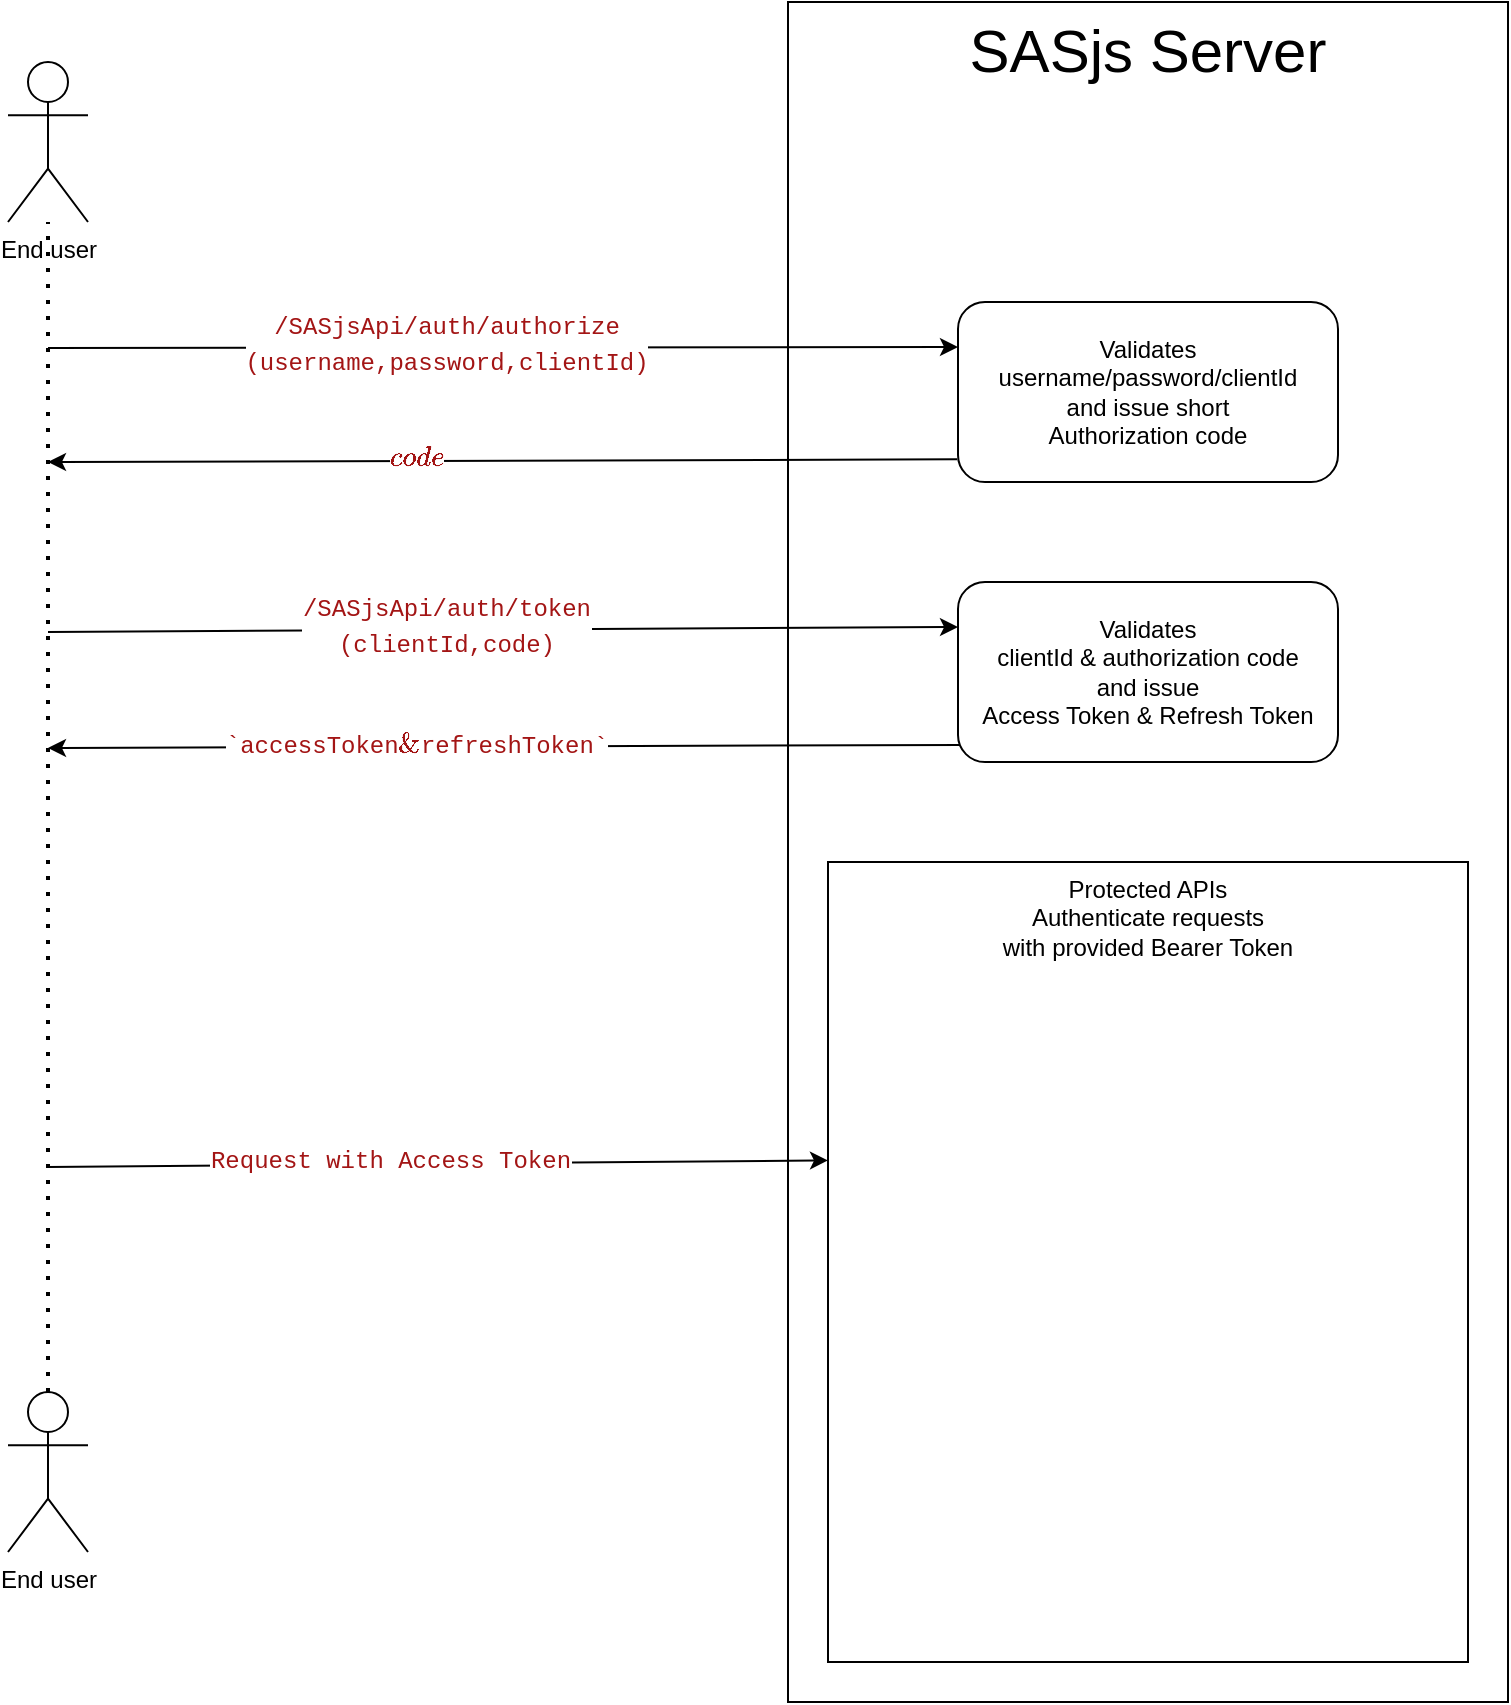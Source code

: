 <mxfile>
    <diagram id="HJy_QFGaI9JSrArARLup" name="Page-1">
        <mxGraphModel dx="1908" dy="2140" grid="1" gridSize="10" guides="1" tooltips="1" connect="1" arrows="1" fold="1" page="1" pageScale="1" pageWidth="827" pageHeight="1169" math="0" shadow="0">
            <root>
                <mxCell id="0"/>
                <mxCell id="1" parent="0"/>
                <mxCell id="4" value="End user" style="shape=umlActor;verticalLabelPosition=bottom;verticalAlign=top;html=1;outlineConnect=0;fontStyle=0" vertex="1" parent="1">
                    <mxGeometry x="-360" y="-120" width="40" height="80" as="geometry"/>
                </mxCell>
                <mxCell id="7" value="SASjs Server" style="whiteSpace=wrap;html=1;verticalAlign=top;fontStyle=0;fontSize=30;" vertex="1" parent="1">
                    <mxGeometry x="30" y="-150" width="360" height="850" as="geometry"/>
                </mxCell>
                <mxCell id="8" value="" style="edgeStyle=none;html=1;entryX=0;entryY=0.25;entryDx=0;entryDy=0;" edge="1" parent="1" target="28">
                    <mxGeometry relative="1" as="geometry">
                        <mxPoint x="-340" y="23" as="sourcePoint"/>
                        <mxPoint x="115" y="22.586" as="targetPoint"/>
                    </mxGeometry>
                </mxCell>
                <mxCell id="11" value="&lt;div style=&quot;font-family: &amp;#34;menlo&amp;#34; , &amp;#34;monaco&amp;#34; , &amp;#34;courier new&amp;#34; , monospace ; font-size: 12px ; line-height: 18px&quot;&gt;&lt;span style=&quot;color: #a31515&quot;&gt;/SASjsApi/auth/authorize&lt;br&gt;(username,password,clientId)&lt;/span&gt;&lt;/div&gt;" style="edgeLabel;html=1;align=center;verticalAlign=middle;resizable=0;points=[];" vertex="1" connectable="0" parent="8">
                    <mxGeometry x="-0.126" y="2" relative="1" as="geometry">
                        <mxPoint as="offset"/>
                    </mxGeometry>
                </mxCell>
                <mxCell id="14" value="" style="edgeStyle=none;html=1;exitX=-0.002;exitY=0.874;exitDx=0;exitDy=0;exitPerimeter=0;" edge="1" parent="1" source="28">
                    <mxGeometry relative="1" as="geometry">
                        <mxPoint x="110" y="80" as="sourcePoint"/>
                        <mxPoint x="-340" y="80" as="targetPoint"/>
                    </mxGeometry>
                </mxCell>
                <mxCell id="16" value="&lt;font color=&quot;#a31515&quot; face=&quot;menlo, monaco, courier new, monospace&quot;&gt;&lt;span style=&quot;font-size: 12px&quot;&gt;`code`&lt;/span&gt;&lt;/font&gt;" style="edgeLabel;html=1;align=center;verticalAlign=middle;resizable=0;points=[];" vertex="1" connectable="0" parent="14">
                    <mxGeometry x="0.193" y="-1" relative="1" as="geometry">
                        <mxPoint as="offset"/>
                    </mxGeometry>
                </mxCell>
                <mxCell id="21" value="End user" style="shape=umlActor;verticalLabelPosition=bottom;verticalAlign=top;html=1;outlineConnect=0;fontStyle=0" vertex="1" parent="1">
                    <mxGeometry x="-360" y="545" width="40" height="80" as="geometry"/>
                </mxCell>
                <mxCell id="22" value="" style="edgeStyle=none;html=1;entryX=0;entryY=0.25;entryDx=0;entryDy=0;" edge="1" parent="1" target="30">
                    <mxGeometry relative="1" as="geometry">
                        <mxPoint x="-340" y="165" as="sourcePoint"/>
                        <mxPoint x="115" y="165" as="targetPoint"/>
                    </mxGeometry>
                </mxCell>
                <mxCell id="23" value="&lt;div style=&quot;font-family: &amp;#34;menlo&amp;#34; , &amp;#34;monaco&amp;#34; , &amp;#34;courier new&amp;#34; , monospace ; font-size: 12px ; line-height: 18px&quot;&gt;&lt;div style=&quot;font-family: &amp;#34;menlo&amp;#34; , &amp;#34;monaco&amp;#34; , &amp;#34;courier new&amp;#34; , monospace ; line-height: 18px&quot;&gt;&lt;span style=&quot;color: #a31515&quot;&gt;/SASjsApi/auth/token&lt;/span&gt;&lt;/div&gt;&lt;span style=&quot;color: #a31515&quot;&gt;(clientId,code)&lt;/span&gt;&lt;/div&gt;" style="edgeLabel;html=1;align=center;verticalAlign=middle;resizable=0;points=[];" vertex="1" connectable="0" parent="22">
                    <mxGeometry x="-0.126" y="2" relative="1" as="geometry">
                        <mxPoint as="offset"/>
                    </mxGeometry>
                </mxCell>
                <mxCell id="24" value="" style="edgeStyle=none;html=1;exitX=0.009;exitY=0.905;exitDx=0;exitDy=0;exitPerimeter=0;" edge="1" parent="1" source="30">
                    <mxGeometry relative="1" as="geometry">
                        <mxPoint x="210" y="222.5" as="sourcePoint"/>
                        <mxPoint x="-340" y="223" as="targetPoint"/>
                    </mxGeometry>
                </mxCell>
                <mxCell id="25" value="&lt;font color=&quot;#a31515&quot; face=&quot;menlo, monaco, courier new, monospace&quot;&gt;&lt;span style=&quot;font-size: 12px&quot;&gt;`&lt;/span&gt;&lt;/font&gt;&lt;span style=&quot;color: rgb(163 , 21 , 21) ; font-family: &amp;#34;menlo&amp;#34; , &amp;#34;monaco&amp;#34; , &amp;#34;courier new&amp;#34; , monospace ; font-size: 12px&quot;&gt;accessToken&lt;/span&gt;&lt;span style=&quot;font-size: 12px ; color: rgb(163 , 21 , 21) ; font-family: &amp;#34;menlo&amp;#34; , &amp;#34;monaco&amp;#34; , &amp;#34;courier new&amp;#34; , monospace&quot;&gt;` &amp;amp; `&lt;/span&gt;&lt;span style=&quot;color: rgb(163 , 21 , 21) ; font-family: &amp;#34;menlo&amp;#34; , &amp;#34;monaco&amp;#34; , &amp;#34;courier new&amp;#34; , monospace ; font-size: 12px&quot;&gt;refreshToken&lt;/span&gt;&lt;span style=&quot;color: rgb(163 , 21 , 21) ; font-family: &amp;#34;menlo&amp;#34; , &amp;#34;monaco&amp;#34; , &amp;#34;courier new&amp;#34; , monospace ; font-size: 12px&quot;&gt;`&lt;/span&gt;" style="edgeLabel;html=1;align=center;verticalAlign=middle;resizable=0;points=[];" vertex="1" connectable="0" parent="24">
                    <mxGeometry x="0.193" y="-1" relative="1" as="geometry">
                        <mxPoint as="offset"/>
                    </mxGeometry>
                </mxCell>
                <mxCell id="26" value="" style="endArrow=none;dashed=1;html=1;dashPattern=1 3;strokeWidth=2;" edge="1" parent="1" source="21" target="4">
                    <mxGeometry width="50" height="50" relative="1" as="geometry">
                        <mxPoint x="40" y="240" as="sourcePoint"/>
                        <mxPoint x="90" y="190" as="targetPoint"/>
                    </mxGeometry>
                </mxCell>
                <mxCell id="28" value="&lt;span&gt;Validates&lt;/span&gt;&lt;br&gt;&lt;span&gt;username/password/clientId&lt;/span&gt;&lt;br&gt;&lt;span&gt;and issue short&lt;/span&gt;&lt;br&gt;&lt;span&gt;Authorization code&lt;/span&gt;" style="rounded=1;whiteSpace=wrap;html=1;" vertex="1" parent="1">
                    <mxGeometry x="115" width="190" height="90" as="geometry"/>
                </mxCell>
                <mxCell id="30" value="Validates&lt;br&gt;clientId &amp;amp; authorization code&lt;br&gt;and issue&lt;br&gt;Access Token &amp;amp; Refresh Token" style="rounded=1;whiteSpace=wrap;html=1;" vertex="1" parent="1">
                    <mxGeometry x="115" y="140" width="190" height="90" as="geometry"/>
                </mxCell>
                <mxCell id="32" value="Protected APIs&lt;br&gt;Authenticate requests &lt;br&gt;with provided Bearer Token" style="whiteSpace=wrap;html=1;verticalAlign=top;fontStyle=0;" vertex="1" parent="1">
                    <mxGeometry x="50" y="280" width="320" height="400" as="geometry"/>
                </mxCell>
                <mxCell id="33" value="" style="edgeStyle=none;html=1;entryX=0;entryY=0.373;entryDx=0;entryDy=0;entryPerimeter=0;" edge="1" parent="1" target="32">
                    <mxGeometry relative="1" as="geometry">
                        <mxPoint x="-340" y="432.5" as="sourcePoint"/>
                        <mxPoint x="-10" y="430" as="targetPoint"/>
                    </mxGeometry>
                </mxCell>
                <mxCell id="34" value="&lt;div style=&quot;font-family: &amp;#34;menlo&amp;#34; , &amp;#34;monaco&amp;#34; , &amp;#34;courier new&amp;#34; , monospace ; font-size: 12px ; line-height: 18px&quot;&gt;&lt;div style=&quot;font-family: &amp;#34;menlo&amp;#34; , &amp;#34;monaco&amp;#34; , &amp;#34;courier new&amp;#34; , monospace ; line-height: 18px&quot;&gt;&lt;font color=&quot;#a31515&quot;&gt;Request with Access Token&lt;/font&gt;&lt;/div&gt;&lt;/div&gt;" style="edgeLabel;html=1;align=center;verticalAlign=middle;resizable=0;points=[];" vertex="1" connectable="0" parent="33">
                    <mxGeometry x="-0.126" y="2" relative="1" as="geometry">
                        <mxPoint as="offset"/>
                    </mxGeometry>
                </mxCell>
            </root>
        </mxGraphModel>
    </diagram>
</mxfile>